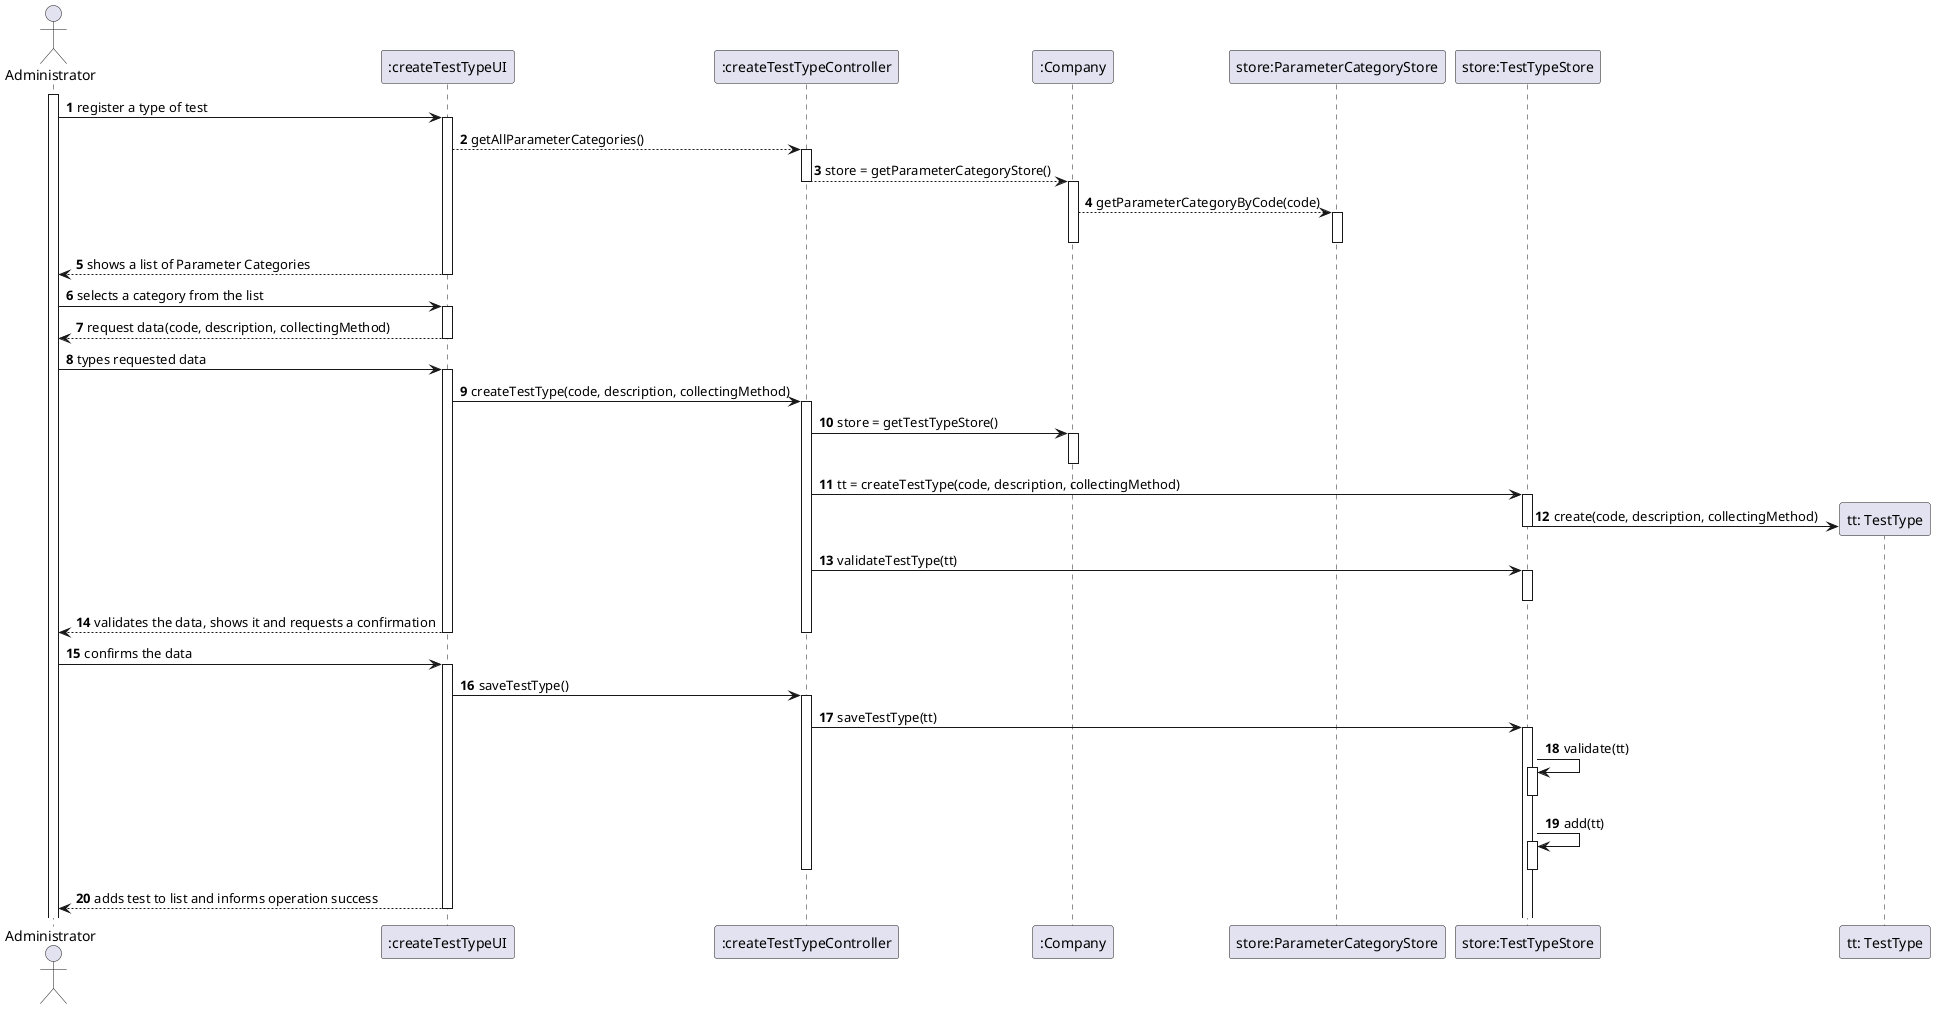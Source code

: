 @startuml
autonumber
actor "Administrator" as admin
activate admin

admin -> ":createTestTypeUI" : register a type of test
activate ":createTestTypeUI"
":createTestTypeUI" --> ":createTestTypeController": getAllParameterCategories()
activate ":createTestTypeController"
":createTestTypeController" --> ":Company": store = getParameterCategoryStore()
deactivate ":createTestTypeController"
activate ":Company"
":Company" --> "store:ParameterCategoryStore": getParameterCategoryByCode(code)
activate "store:ParameterCategoryStore"
deactivate "store:ParameterCategoryStore"
deactivate ":Company"
":createTestTypeUI" --> admin: shows a list of Parameter Categories
deactivate ":createTestTypeUI"
admin -> ":createTestTypeUI": selects a category from the list
activate ":createTestTypeUI"
":createTestTypeUI" --> admin: request data(code, description, collectingMethod)
deactivate ":createTestTypeUI"
deactivate ":createTestTypeUI"
admin -> ":createTestTypeUI" : types requested data
activate ":createTestTypeUI"
":createTestTypeUI" -> ":createTestTypeController": createTestType(code, description, collectingMethod)
activate ":createTestTypeController"
":createTestTypeController" -> ":Company" : store = getTestTypeStore()
activate ":Company"
deactivate ":Company"
":createTestTypeController" -> "store:TestTypeStore" : tt = createTestType(code, description, collectingMethod)
activate "store:TestTypeStore"
create "tt: TestType"
"store:TestTypeStore" -> "tt: TestType" : create(code, description, collectingMethod)
deactivate "store:TestTypeStore"
":createTestTypeController" -> "store:TestTypeStore" : validateTestType(tt)
activate "store:TestTypeStore"
deactivate "store:TestTypeStore"
":createTestTypeUI" --> admin: validates the data, shows it and requests a confirmation
deactivate ":createTestTypeController"
deactivate ":createTestTypeUI"
admin -> ":createTestTypeUI": confirms the data
activate ":createTestTypeUI"
":createTestTypeUI" -> ":createTestTypeController": saveTestType()
activate ":createTestTypeController"
":createTestTypeController" -> "store:TestTypeStore" ++: saveTestType(tt)
"store:TestTypeStore" -> "store:TestTypeStore": validate(tt)
activate "store:TestTypeStore"
deactivate "store:TestTypeStore"
"store:TestTypeStore" -> "store:TestTypeStore": add(tt)
activate "store:TestTypeStore"
deactivate "store:TestTypeStore"
deactivate ":createTestTypeController"
":createTestTypeUI" --> admin: adds test to list and informs operation success
deactivate ":createTestTypeUI"
@enduml